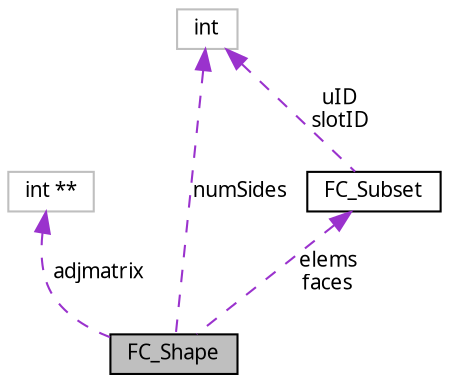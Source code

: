 digraph G
{
  edge [fontname="FreeSans.ttf",fontsize=10,labelfontname="FreeSans.ttf",labelfontsize=10];
  node [fontname="FreeSans.ttf",fontsize=10,shape=record];
  Node1 [label="FC_Shape",height=0.2,width=0.4,color="black", fillcolor="grey75", style="filled" fontcolor="black"];
  Node2 -> Node1 [dir=back,color="darkorchid3",fontsize=10,style="dashed",label="adjmatrix",fontname="FreeSans.ttf"];
  Node2 [label="int **",height=0.2,width=0.4,color="grey75", fillcolor="white", style="filled"];
  Node3 -> Node1 [dir=back,color="darkorchid3",fontsize=10,style="dashed",label="numSides",fontname="FreeSans.ttf"];
  Node3 [label="int",height=0.2,width=0.4,color="grey75", fillcolor="white", style="filled"];
  Node4 -> Node1 [dir=back,color="darkorchid3",fontsize=10,style="dashed",label="elems\nfaces",fontname="FreeSans.ttf"];
  Node4 [label="FC_Subset",height=0.2,width=0.4,color="black", fillcolor="white", style="filled",URL="$structFC__Subset.html"];
  Node3 -> Node4 [dir=back,color="darkorchid3",fontsize=10,style="dashed",label="uID\nslotID",fontname="FreeSans.ttf"];
}
